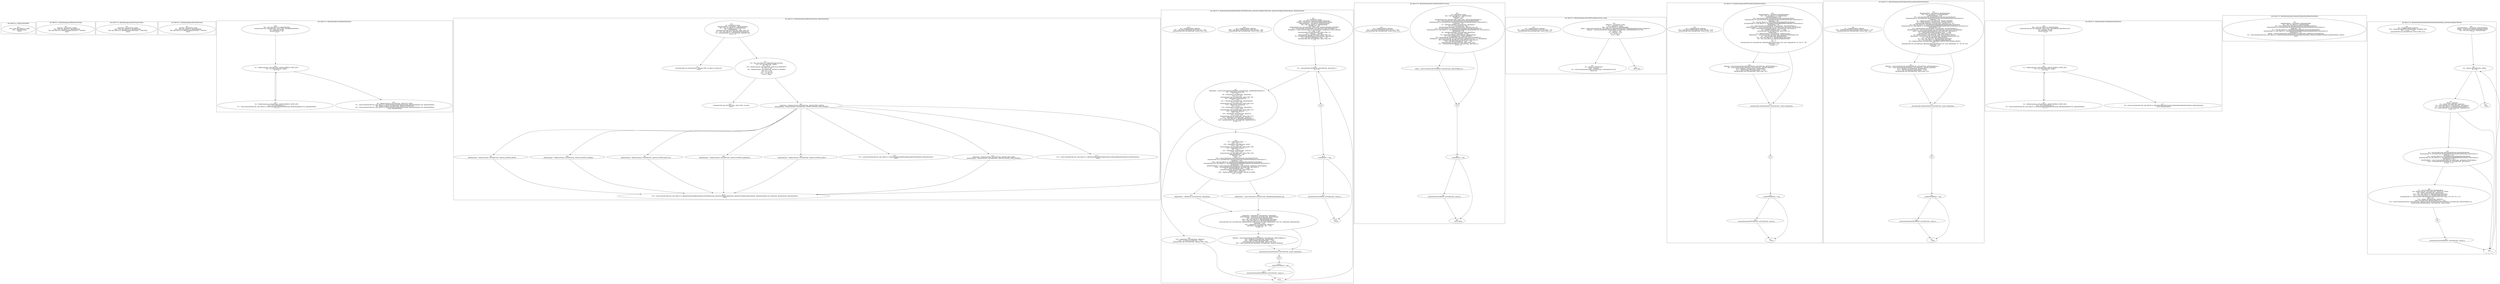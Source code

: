 digraph "31.ts" {
subgraph "cluster_@ts_files/31.ts: %dflt.[static]%dflt()" {
  label="@ts_files/31.ts: %dflt.[static]%dflt()";
  Node33200 [label="id:0
      this = this: @ts_files/31.ts: %dflt
      TAG = 'AlbumDataImpl'
      return"];
}
subgraph "cluster_@ts_files/31.ts: AlbumDataImpl.setBlackList(string[])" {
  label="@ts_files/31.ts: AlbumDataImpl.setBlackList(string[])";
  Node49070 [label="id:0
      blackList = parameter0: string[]
      this = this: @ts_files/31.ts: AlbumDataImpl
      this.<@ts_files/31.ts: AlbumDataImpl.blackList> = blackList
      return"];
}
subgraph "cluster_@ts_files/31.ts: AlbumDataImpl.setSelectType(number)" {
  label="@ts_files/31.ts: AlbumDataImpl.setSelectType(number)";
  Node48460 [label="id:0
      selectType = parameter0: number
      this = this: @ts_files/31.ts: AlbumDataImpl
      this.<@ts_files/31.ts: AlbumDataImpl.selectType> = selectType
      return"];
}
subgraph "cluster_@ts_files/31.ts: AlbumDataImpl.setDeviceId(string)" {
  label="@ts_files/31.ts: AlbumDataImpl.setDeviceId(string)";
  Node45990 [label="id:0
      deviceId = parameter0: string
      this = this: @ts_files/31.ts: AlbumDataImpl
      this.<@ts_files/31.ts: AlbumDataImpl.deviceId> = deviceId
      return"];
}
subgraph "cluster_@ts_files/31.ts: AlbumDataImpl.reloadAlbumItemData()" {
  label="@ts_files/31.ts: AlbumDataImpl.reloadAlbumItemData()";
  Node47440 [label="id:0
      this = this: @ts_files/31.ts: AlbumDataImpl
      instanceinvoke Log.<@%unk/%unk: .info()>(TAG, 'reloadAlbumItemData')
      %0 = newarray (any)[0]
      albumDataItems = %0
      i = 0"];
  Node47441 [label="id:1
      %1 = MediaConstants.<@%unk/%unk: .ALBUM_DEFAULT_SORT_LIST>
      %2 = %1.<@%unk/%unk: .length>
      if i < %2"];
  Node47442 [label="id:2
      %3 = MediaConstants.<@%unk/%unk: .ALBUM_DEFAULT_SORT_LIST>
      %4 = %3.<@%unk/%unk: .i>
      %5 = await instanceinvoke this.<@ts_files/31.ts: AlbumDataImpl.getAlbumItem(string, AlbumDataItem[])>(%4, albumDataItems)
      i = i + 1"];
  Node47443 [label="id:3
      %6 = MediaConstants.<@%unk/%unk: .ALBUM_ID_USER>
      %7 = await instanceinvoke this.<@ts_files/31.ts: AlbumDataImpl.getAlbumItem(string, AlbumDataItem[])>(%6, albumDataItems)
      %8 = MediaConstants.<@%unk/%unk: .ALBUM_ID_RECYCLE>
      %9 = await instanceinvoke this.<@ts_files/31.ts: AlbumDataImpl.getAlbumItem(string, AlbumDataItem[])>(%8, albumDataItems)
      return albumDataItems"];
  Node47440 -> Node47441;
  Node47441 -> Node47442;
  Node47441 -> Node47443;
  Node47442 -> Node47441;
}
subgraph "cluster_@ts_files/31.ts: AlbumDataImpl.getAlbumItem(string, AlbumDataItem[])" {
  label="@ts_files/31.ts: AlbumDataImpl.getAlbumItem(string, AlbumDataItem[])";
  Node62520 [label="id:0
      id = parameter0: string
      albumDataItems = parameter1: AlbumDataItem[]
      this = this: @ts_files/31.ts: AlbumDataImpl
      %0 = 'getAlbumItem: ' + id
      instanceinvoke Log.<@%unk/%unk: .info()>(TAG, %0)
      %1 = this.<@ts_files/31.ts: AlbumDataImpl.blackList>
      %2 = instanceinvoke %1.<@%unk/%unk: .indexOf()>(id)
      if %2 >= 0"];
  Node62521 [label="id:1
      instanceinvoke Log.<@%unk/%unk: .debug()>(TAG, 'no need as in black list')
      return"];
  Node62522 [label="id:2
      %3 = this.<@ts_files/31.ts: AlbumDataImpl.deviceId>
      %4 = %3.<@%unk/%unk: .length>
      %5 = %4 > 0
      %6 = MediaConstants.<@%unk/%unk: .ALBUM_ID_SNAPSHOT>
      %7 = id !== %6
      %8 = MediaConstants.<@%unk/%unk: .ALBUM_ID_CAMERA>
      %9 = id !== %8
      %10 = %7 && %9
      %11 = %5 && %10
      if %11 != false"];
  Node62523 [label="id:3
      instanceinvoke Log.<@%unk/%unk: .info()>(TAG, 'no need')
      return"];
  Node62524 [label="id:4
      albumType = MediaConstants.<@%unk/%unk: .ALBUM_TYPE_SYSTEM>
      albumSubType = MediaConstants.<@%unk/%unk: .ALBUM_SUBTYPE_USER_GENERIC>"];
  Node62525 [label="id:5
      albumSubType = MediaConstants.<@%unk/%unk: .ALBUM_SUBTYPE_FAVOR>"];
  Node62526 [label="id:6
      albumSubType = MediaConstants.<@%unk/%unk: .ALBUM_SUBTYPE_CAMERA>"];
  Node62527 [label="id:7
      albumSubType = MediaConstants.<@%unk/%unk: .ALBUM_SUBTYPE_RECYCLE>"];
  Node62528 [label="id:8
      albumSubType = MediaConstants.<@%unk/%unk: .ALBUM_SUBTYPE_SNAPSHOT>"];
  Node62529 [label="id:9
      albumSubType = MediaConstants.<@%unk/%unk: .ALBUM_SUBTYPE_VIDEO>"];
  Node625210 [label="id:10
      %12 = await instanceinvoke this.<@ts_files/31.ts: AlbumDataImpl.getAllPhotoAlbum(AlbumDataItem[])>(albumDataItems)
      return"];
  Node625211 [label="id:11
      albumType = MediaConstants.<@%unk/%unk: .ALBUM_TYPE_USER>
      albumSubType = MediaConstants.<@%unk/%unk: .ALBUM_SUBTYPE_USER_GENERIC>"];
  Node625212 [label="id:12
      %13 = await instanceinvoke this.<@ts_files/31.ts: AlbumDataImpl.getMovingPhotoAbstractAlbum(AlbumDataItem[])>(albumDataItems)
      return"];
  Node625213 [label="id:13
      %14 = await instanceinvoke this.<@ts_files/31.ts: AlbumDataImpl.getAlbumItemByUserFileMgr(string, photoAccessHelper.AlbumType, photoAccessHelper.AlbumSubtype, AlbumDataItem[])>(id, albumType, albumSubType, albumDataItems)
      return"];
  Node62520 -> Node62521;
  Node62520 -> Node62522;
  Node62522 -> Node62523;
  Node62522 -> Node62524;
  Node62524 -> Node62525;
  Node62524 -> Node62526;
  Node62524 -> Node62527;
  Node62524 -> Node62528;
  Node62524 -> Node62529;
  Node62524 -> Node625210;
  Node62524 -> Node625211;
  Node62524 -> Node625212;
  Node62524 -> Node625213;
  Node62525 -> Node625213;
  Node62526 -> Node625213;
  Node62527 -> Node625213;
  Node62528 -> Node625213;
  Node62529 -> Node625213;
  Node625211 -> Node625213;
}
subgraph "cluster_@ts_files/31.ts: AlbumDataImpl.getAlbumItemByUserFileMgr(string, photoAccessHelper.AlbumType, photoAccessHelper.AlbumSubtype, AlbumDataItem[])" {
  label="@ts_files/31.ts: AlbumDataImpl.getAlbumItemByUserFileMgr(string, photoAccessHelper.AlbumType, photoAccessHelper.AlbumSubtype, AlbumDataItem[])";
  Node134480 [label="id:0
      id = parameter0: string
      type = parameter1: photoAccessHelper.AlbumType
      subType = parameter2: photoAccessHelper.AlbumSubtype
      albumDataItems = parameter3: AlbumDataItem[]
      this = this: @ts_files/31.ts: AlbumDataImpl
      fetchResult = null
      instanceinvoke Log.<@%unk/%unk: .info()>(TAG, 'getAlbumItemByUserFileMgr')
      %0 = instanceinvoke userFileModel.<@%unk/%unk: .getUserFileMgr()>()
      fetchResult = await instanceinvoke %0.<@%unk/%unk: .getAlbums()>(type, subType)
      %1 = 'type:' + type
      instanceinvoke Log.<@%unk/%unk: .info()>(TAG, %1)
      %2 = 'subType:' + subType
      instanceinvoke Log.<@%unk/%unk: .info()>(TAG, %2)
      %3 = instanceinvoke fetchResult.<@%unk/%unk: .getCount()>()
      %4 = 'get Album fetchResult, count: ' + %3
      instanceinvoke Log.<@%unk/%unk: .info()>(TAG, %4)
      i = 0"];
  Node134481 [label="id:1
      %5 = instanceinvoke fetchResult.<@%unk/%unk: .getCount()>()
      if i < %5"];
  Node134482 [label="id:2
      albumAsset = await instanceinvoke fetchResult.<@%unk/%unk: .getObjectByPosition()>(i)
      %6 = 'albumAsset albumType: ' + i
      %7 = %6 + '---'
      %8 = albumAsset.<@%unk/%unk: .albumType>
      %9 = %7 + %8
      instanceinvoke Log.<@%unk/%unk: .info()>(TAG, %9)
      %10 = 'albumAsset albumSubType: ' + i
      %11 = %10 + '---'
      %12 = albumAsset.<@%unk/%unk: .albumSubtype>
      %13 = %11 + %12
      instanceinvoke Log.<@%unk/%unk: .info()>(TAG, %13)
      %14 = 'albumAsset albumName: ' + i
      %15 = %14 + '---'
      %16 = albumAsset.<@%unk/%unk: .albumName>
      %17 = %15 + %16
      instanceinvoke Log.<@%unk/%unk: .info()>(TAG, %17)
      %18 = 'albumAsset albumUri: ' + i
      %19 = %18 + '---'
      %20 = albumAsset.<@%unk/%unk: .albumUri>
      %21 = %19 + %20
      instanceinvoke Log.<@%unk/%unk: .info()>(TAG, %21)
      %22 = albumAsset.<@%unk/%unk: .albumUri>
      %23 = this.<@ts_files/31.ts: AlbumDataImpl.blackList>
      %24 = instanceinvoke %23.<@%unk/%unk: .indexOf()>(%22)
      if %24 >= 0"];
  Node134483 [label="id:3
      %25 = albumAsset.<@%unk/%unk: .albumUri>
      %26 = 'no need as in black list:' + %25
      instanceinvoke Log.<@%unk/%unk: .debug()>(TAG, %26)"];
  Node134484 [label="id:4
      %27 = 'albumAsset count: ' + i
      %28 = %27 + '---'
      %29 = albumAsset.<@%unk/%unk: .count>
      %30 = %28 + %29
      instanceinvoke Log.<@%unk/%unk: .info()>(TAG, %30)
      %31 = 'albumAsset coverUri: ' + i
      %32 = %31 + '---'
      %33 = albumAsset.<@%unk/%unk: .coverUri>
      %34 = %32 + %33
      instanceinvoke Log.<@%unk/%unk: .info()>(TAG, %34)
      photoFetchResult = null
      fileAsset = null
      count = 0
      %35 = new @%unk/%unk: dataSharePredicates.DataSharePredicates
      instanceinvoke %35.<@%unk/%unk: dataSharePredicates.DataSharePredicates.constructor()>()
      predicates = %35
      %36 = new @ts_files/31.ts: %AC$AlbumDataImpl$getAlbumItemByUserFileMgr$0
      instanceinvoke %36.<@ts_files/31.ts: %AC$AlbumDataImpl$getAlbumItemByUserFileMgr$0.constructor()>()
      fetchOptions = %36
      photoFetchResult = await instanceinvoke albumAsset.<@%unk/%unk: .getAssets()>(fetchOptions)
      count = instanceinvoke photoFetchResult.<@%unk/%unk: .getCount()>()
      %37 = 'photoFetchResult count: ' + count
      instanceinvoke Log.<@%unk/%unk: .info()>(TAG, %37)
      displayName = 'unknown'
      %38 = MediaConstants.<@%unk/%unk: .ALBUM_ID_USER>
      if id === %38"];
  Node134485 [label="id:5
      displayName = albumAsset.<@%unk/%unk: .albumName>"];
  Node134486 [label="id:6
      displayName = await staticinvoke <@%unk/%unk: .getAlbumDisplayName()>(id)"];
  Node134487 [label="id:7
      albumType = albumAsset.<@%unk/%unk: .albumType>
      albumSubType = albumAsset.<@%unk/%unk: .albumSubtype>
      %39 = new @%unk/%unk: AlbumDataItem
      %40 = this.<@ts_files/31.ts: AlbumDataImpl.selectType>
      %41 = this.<@ts_files/31.ts: AlbumDataImpl.deviceId>
      instanceinvoke %39.<@%unk/%unk: AlbumDataItem.constructor()>(id, count, displayName, %40, %41, albumType, albumSubType)
      albumItem = %39
      %42 = albumAsset.<@%unk/%unk: .albumUri>
      albumItem.<@%unk/%unk: .uri> = %42
      if count > 0"];
  Node134488 [label="id:8
      fileAsset = await instanceinvoke photoFetchResult.<@%unk/%unk: .getFirstObject()>()
      %43 = fileAsset.<@%unk/%unk: .displayName>
      %44 = 'getFirstObject file displayName: ' + %43
      instanceinvoke Log.<@%unk/%unk: .info()>(TAG, %44)
      %45 = await instanceinvoke albumItem.<@%unk/%unk: .update()>(fileAsset)"];
  Node134489 [label="id:9
      instanceinvoke albumDataItems.<@%unk/%unk: .push()>(albumItem)"];
  Node1344810 [label="id:10"];
  Node1344811 [label="id:11
      err = caughtexception: unknown
      %46 = 'get Album getPhotoAssets failed with err: ' + err
      instanceinvoke Log.<@%unk/%unk: .error()>(TAG, %46)"];
  Node1344812 [label="id:12
      if photoFetchResult != null"];
  Node1344813 [label="id:13
      instanceinvoke photoFetchResult.<@%unk/%unk: .close()>()"];
  Node1344814 [label="id:14"];
  Node1344815 [label="id:15
      err = caughtexception: unknown
      %47 = 'get Album fetchResult failed with err: ' + err
      instanceinvoke Log.<@%unk/%unk: .error()>(TAG, %47)"];
  Node1344816 [label="id:16
      if fetchResult != null"];
  Node1344817 [label="id:17
      instanceinvoke fetchResult.<@%unk/%unk: .close()>()"];
  Node1344818 [label="id:18
      return"];
  Node1344819 [label="id:19
      i = i + 1"];
  Node134480 -> Node134481;
  Node134481 -> Node134482;
  Node134481 -> Node1344814;
  Node134482 -> Node134483;
  Node134482 -> Node134484;
  Node134483 -> Node1344819;
  Node134484 -> Node134485;
  Node134484 -> Node134486;
  Node134485 -> Node134487;
  Node134486 -> Node134487;
  Node134487 -> Node134488;
  Node134487 -> Node134489;
  Node134488 -> Node134489;
  Node134489 -> Node1344810;
  Node1344810 -> Node1344812;
  Node1344812 -> Node1344813;
  Node1344812 -> Node1344819;
  Node1344813 -> Node1344819;
  Node1344814 -> Node1344816;
  Node1344816 -> Node1344817;
  Node1344816 -> Node1344818;
  Node1344817 -> Node1344818;
  Node1344819 -> Node134481;
}
subgraph "cluster_@ts_files/31.ts: AlbumDataImpl.getUserAlbumItemByUri(string)" {
  label="@ts_files/31.ts: AlbumDataImpl.getUserAlbumItemByUri(string)";
  Node56240 [label="id:0
      uri = parameter0: string
      this = this: @ts_files/31.ts: AlbumDataImpl
      fetchResult = null
      album = null
      instanceinvoke Log.<@%unk/%unk: .info()>(TAG, 'getUserAlbumItemByUri')
      %0 = new @%unk/%unk: dataSharePredicates.DataSharePredicates
      instanceinvoke %0.<@%unk/%unk: dataSharePredicates.DataSharePredicates.constructor()>()
      predicates = %0
      %1 = photoAccessHelper.<@%unk/%unk: .AlbumKeys>
      %2 = %1.<@%unk/%unk: .URI>
      instanceinvoke predicates.<@%unk/%unk: .equalTo()>(%2, uri)
      %3 = new @ts_files/31.ts: %AC$AlbumDataImpl$getUserAlbumItemByUri$1
      instanceinvoke %3.<@ts_files/31.ts: %AC$AlbumDataImpl$getUserAlbumItemByUri$1.constructor()>()
      fetchOptions = %3
      %4 = photoAccessHelper.<@%unk/%unk: .AlbumType>
      %5 = %4.<@%unk/%unk: .USER>
      %6 = photoAccessHelper.<@%unk/%unk: .AlbumSubtype>
      %7 = %6.<@%unk/%unk: .USER_GENERIC>
      %8 = instanceinvoke userFileModel.<@%unk/%unk: .getUserFileMgr()>()
      fetchResult = await instanceinvoke %8.<@%unk/%unk: .getAlbums()>(%5, %7, fetchOptions)
      %9 = instanceinvoke fetchResult.<@%unk/%unk: .getCount()>()
      %10 = 'get Album fetchResult, count: ' + %9
      instanceinvoke Log.<@%unk/%unk: .info()>(TAG, %10)
      %11 = instanceinvoke fetchResult.<@%unk/%unk: .getCount()>()
      if %11 > 0"];
  Node56241 [label="id:1
      album = await instanceinvoke fetchResult.<@%unk/%unk: .getFirstObject()>()"];
  Node56242 [label="id:2"];
  Node56243 [label="id:3
      err = caughtexception: unknown
      %12 = 'get Album fetchResult failed with err: ' + err
      instanceinvoke Log.<@%unk/%unk: .error()>(TAG, %12)"];
  Node56244 [label="id:4
      if fetchResult != null"];
  Node56245 [label="id:5
      instanceinvoke fetchResult.<@%unk/%unk: .close()>()"];
  Node56246 [label="id:6
      return album"];
  Node56240 -> Node56241;
  Node56240 -> Node56242;
  Node56241 -> Node56242;
  Node56242 -> Node56244;
  Node56244 -> Node56245;
  Node56244 -> Node56246;
  Node56245 -> Node56246;
}
subgraph "cluster_@ts_files/31.ts: AlbumDataImpl.removeFileFromAlbum(string, string)" {
  label="@ts_files/31.ts: AlbumDataImpl.removeFileFromAlbum(string, string)";
  Node61800 [label="id:0
      albumUri = parameter0: string
      uri = parameter1: string
      this = this: @ts_files/31.ts: AlbumDataImpl
      album = await instanceinvoke this.<@ts_files/31.ts: AlbumDataImpl.getUserAlbumItemByUri(string)>(albumUri)
      fileAsset = await instanceinvoke userFileModel.<@%unk/%unk: .getMediaItemByUri()>(uri)
      %0 = album != null
      %1 = fileAsset != null
      %2 = %0 && %1
      if %2 != false"];
  Node61801 [label="id:1
      %3 = newarray (unknown)[1]
      %3[0] = fileAsset
      %4 = await instanceinvoke album.<@%unk/%unk: .removeAssets()>(%3)
      return true"];
  Node61802 [label="id:2
      err = caughtexception: unknown
      %5 = 'album removePhotoAssets failed with error: ' + err
      instanceinvoke Log.<@%unk/%unk: .error()>(TAG, %5)"];
  Node61803 [label="id:3
      return false"];
  Node61800 -> Node61801;
  Node61800 -> Node61803;
}
subgraph "cluster_@ts_files/31.ts: AlbumDataImpl.getAllPhotoAlbum(AlbumDataItem[])" {
  label="@ts_files/31.ts: AlbumDataImpl.getAllPhotoAlbum(AlbumDataItem[])";
  Node59170 [label="id:0
      albumDataItems = parameter0: AlbumDataItem[]
      this = this: @ts_files/31.ts: AlbumDataImpl
      photoFetchResult = null
      %0 = new @%unk/%unk: dataSharePredicates.DataSharePredicates
      instanceinvoke %0.<@%unk/%unk: dataSharePredicates.DataSharePredicates.constructor()>()
      predicates = %0
      %1 = new @ts_files/31.ts: %AC$AlbumDataImpl$getAllPhotoAlbum$2
      instanceinvoke %1.<@ts_files/31.ts: %AC$AlbumDataImpl$getAllPhotoAlbum$2.constructor()>()
      fetchOptions = %1
      %2 = instanceinvoke userFileModel.<@%unk/%unk: .getUserFileMgr()>()
      photoFetchResult = await instanceinvoke %2.<@%unk/%unk: .getAssets()>(fetchOptions)
      count = instanceinvoke photoFetchResult.<@%unk/%unk: .getCount()>()
      %3 = 'getAllPhotoAlbum count: ' + count
      instanceinvoke Log.<@%unk/%unk: .info()>(TAG, %3)
      displayName = ''
      id = MediaConstants.<@%unk/%unk: .ALBUM_ID_ALL>
      displayName = await staticinvoke <@%unk/%unk: .getAlbumDisplayName()>(id)
      %4 = new @%unk/%unk: AlbumDataItem
      %5 = this.<@ts_files/31.ts: AlbumDataImpl.selectType>
      %6 = this.<@ts_files/31.ts: AlbumDataImpl.deviceId>
      %7 = -1
      %8 = -1
      instanceinvoke %4.<@%unk/%unk: AlbumDataItem.constructor()>(id, count, displayName, %5, %6, %7, %8)
      albumItem = %4
      if count > 0"];
  Node59171 [label="id:1
      fileAsset = await instanceinvoke photoFetchResult.<@%unk/%unk: .getFirstObject()>()
      %9 = await instanceinvoke albumItem.<@%unk/%unk: .update()>(fileAsset)
      %10 = fileAsset.<@%unk/%unk: .displayName>
      %11 = 'getFirstObject file displayName: ' + %10
      instanceinvoke Log.<@%unk/%unk: .info()>(TAG, %11)"];
  Node59172 [label="id:2
      instanceinvoke albumDataItems.<@%unk/%unk: .push()>(albumItem)"];
  Node59173 [label="id:3"];
  Node59174 [label="id:4
      err = caughtexception: unknown
      %12 = 'get Album getPhotoAssets failed with err: ' + err
      instanceinvoke Log.<@%unk/%unk: .error()>(TAG, %12)"];
  Node59175 [label="id:5
      if photoFetchResult != null"];
  Node59176 [label="id:6
      instanceinvoke photoFetchResult.<@%unk/%unk: .close()>()"];
  Node59177 [label="id:7
      return"];
  Node59170 -> Node59171;
  Node59170 -> Node59172;
  Node59171 -> Node59172;
  Node59172 -> Node59173;
  Node59173 -> Node59175;
  Node59175 -> Node59176;
  Node59175 -> Node59177;
  Node59176 -> Node59177;
}
subgraph "cluster_@ts_files/31.ts: AlbumDataImpl.getMovingPhotoAbstractAlbum(AlbumDataItem[])" {
  label="@ts_files/31.ts: AlbumDataImpl.getMovingPhotoAbstractAlbum(AlbumDataItem[])";
  Node70800 [label="id:0
      albumDataItems = parameter0: AlbumDataItem[]
      this = this: @ts_files/31.ts: AlbumDataImpl
      photoFetchResult = null
      %0 = new @%unk/%unk: dataSharePredicates.DataSharePredicates
      instanceinvoke %0.<@%unk/%unk: dataSharePredicates.DataSharePredicates.constructor()>()
      predicates = %0
      %1 = MediaConstants.<@%unk/%unk: .PHOTO_SUBTYPE>
      %2 = MediaConstants.<@%unk/%unk: .MOVING_PHOTO>
      instanceinvoke predicates.<@%unk/%unk: .equalTo()>(%1, %2)
      %3 = new @ts_files/31.ts: %AC$AlbumDataImpl$getMovingPhotoAbstractAlbum$3
      instanceinvoke %3.<@ts_files/31.ts: %AC$AlbumDataImpl$getMovingPhotoAbstractAlbum$3.constructor()>()
      fetchOptions = %3
      %4 = instanceinvoke userFileModel.<@%unk/%unk: .getUserFileMgr()>()
      photoFetchResult = await instanceinvoke %4.<@%unk/%unk: .getAssets()>(fetchOptions)
      count = instanceinvoke photoFetchResult.<@%unk/%unk: .getCount()>()
      %5 = 'getMovingPhotoAbstractAlbum count: ' + count
      instanceinvoke Log.<@%unk/%unk: .info()>(TAG, %5)
      id = MediaConstants.<@%unk/%unk: .ALBUM_ID_MOVING_PHOTO>
      albumName = await staticinvoke <@%unk/%unk: .getAlbumDisplayName()>(id)
      %6 = new @%unk/%unk: AlbumDataItem
      %7 = this.<@ts_files/31.ts: AlbumDataImpl.selectType>
      %8 = this.<@ts_files/31.ts: AlbumDataImpl.deviceId>
      %9 = MediaConstants.<@%unk/%unk: .ABSTRACT_ALBUM_TYPE_MOVING_PHOTO>
      %10 = -1
      instanceinvoke %6.<@%unk/%unk: AlbumDataItem.constructor()>(id, count, albumName, %7, %8, %9, %10)
      albumItem = %6
      if count > 0"];
  Node70801 [label="id:1
      fileAsset = await instanceinvoke photoFetchResult.<@%unk/%unk: .getFirstObject()>()
      %11 = await instanceinvoke albumItem.<@%unk/%unk: .update()>(fileAsset)
      %12 = fileAsset.<@%unk/%unk: .displayName>
      %13 = 'first moving photo displayName: ' + %12
      instanceinvoke Log.<@%unk/%unk: .info()>(TAG, %13)"];
  Node70802 [label="id:2
      instanceinvoke albumDataItems.<@%unk/%unk: .push()>(albumItem)"];
  Node70803 [label="id:3"];
  Node70804 [label="id:4
      err = caughtexception: unknown
      %14 = 'getMovingPhotoAbstractAlbum failed with err: ' + err
      instanceinvoke Log.<@%unk/%unk: .error()>(TAG, %14)"];
  Node70805 [label="id:5
      if photoFetchResult != null"];
  Node70806 [label="id:6
      instanceinvoke photoFetchResult.<@%unk/%unk: .close()>()"];
  Node70807 [label="id:7
      return"];
  Node70800 -> Node70801;
  Node70800 -> Node70802;
  Node70801 -> Node70802;
  Node70802 -> Node70803;
  Node70803 -> Node70805;
  Node70805 -> Node70806;
  Node70805 -> Node70807;
  Node70806 -> Node70807;
}
subgraph "cluster_@ts_files/31.ts: AlbumDataImpl.reloadAlbumListItemData()" {
  label="@ts_files/31.ts: AlbumDataImpl.reloadAlbumListItemData()";
  Node51560 [label="id:0
      this = this: @ts_files/31.ts: AlbumDataImpl
      instanceinvoke Log.<@%unk/%unk: .info()>(TAG, 'reloadAlbumListItemData start')
      %0 = newarray (any)[0]
      albumDataItems = %0
      i = 0"];
  Node51561 [label="id:1
      %1 = MediaConstants.<@%unk/%unk: .ALBUM_DEFAULT_SORT_LIST>
      %2 = %1.<@%unk/%unk: .length>
      if i < %2"];
  Node51562 [label="id:2
      %3 = MediaConstants.<@%unk/%unk: .ALBUM_DEFAULT_SORT_LIST>
      %4 = %3.<@%unk/%unk: .i>
      %5 = await instanceinvoke this.<@ts_files/31.ts: AlbumDataImpl.getAlbumItem(string, AlbumDataItem[])>(%4, albumDataItems)
      i = i + 1"];
  Node51563 [label="id:3
      %6 = await instanceinvoke this.<@ts_files/31.ts: AlbumDataImpl.getCommonListAlbumItem(AlbumDataItem[])>(albumDataItems)
      return albumDataItems"];
  Node51560 -> Node51561;
  Node51561 -> Node51562;
  Node51561 -> Node51563;
  Node51562 -> Node51561;
}
subgraph "cluster_@ts_files/31.ts: AlbumDataImpl.getCommonListAlbumItem(AlbumDataItem[])" {
  label="@ts_files/31.ts: AlbumDataImpl.getCommonListAlbumItem(AlbumDataItem[])";
  Node65420 [label="id:0
      albumDataItems = parameter0: AlbumDataItem[]
      this = this: @ts_files/31.ts: AlbumDataImpl
      %0 = new @%unk/%unk: dataSharePredicates.DataSharePredicates
      instanceinvoke %0.<@%unk/%unk: dataSharePredicates.DataSharePredicates.constructor()>()
      predicates = %0
      %1 = new @ts_files/31.ts: %AC$AlbumDataImpl$getCommonListAlbumItem$4
      instanceinvoke %1.<@ts_files/31.ts: %AC$AlbumDataImpl$getCommonListAlbumItem$4.constructor()>()
      fetchOptions = %1
      albums = await instanceinvoke userFileModel.<@%unk/%unk: .getAlbums()>(fetchOptions)
      %2 = await instanceinvoke this.<@ts_files/31.ts: AlbumDataImpl.getAlbumDataItem(AlbumDataItem[], photoAccessHelper.Album[])>(albumDataItems, albums)
      return"];
}
subgraph "cluster_@ts_files/31.ts: AlbumDataImpl.getAlbumDataItem(AlbumDataItem[], photoAccessHelper.Album[])" {
  label="@ts_files/31.ts: AlbumDataImpl.getAlbumDataItem(AlbumDataItem[], photoAccessHelper.Album[])";
  Node84500 [label="id:0
      albumDataItems = parameter0: AlbumDataItem[]
      albums = parameter1: photoAccessHelper.Album[]
      this = this: @ts_files/31.ts: AlbumDataImpl
      i = 0"];
  Node84501 [label="id:1
      %0 = albums.<@%unk/%unk: .length>
      if i < %0"];
  Node84502 [label="id:2
      album = albums[i]
      %1 = album.<@%unk/%unk: .albumUri>
      %2 = instanceinvoke %1.<@%unk/%unk: .toString()>()
      %3 = this.<@ts_files/31.ts: AlbumDataImpl.blackList>
      %4 = instanceinvoke %3.<@%unk/%unk: .indexOf()>(%2)
      if %4 >= 0"];
  Node84503 [label="id:3
      %5 = new @%unk/%unk: dataSharePredicates.DataSharePredicates
      instanceinvoke %5.<@%unk/%unk: dataSharePredicates.DataSharePredicates.constructor()>()
      predicates = %5
      %6 = new @ts_files/31.ts: %AC$AlbumDataImpl$getAlbumDataItem$5
      instanceinvoke %6.<@ts_files/31.ts: %AC$AlbumDataImpl$getAlbumDataItem$5.constructor()>()
      fetchOptions = %6
      fetchFileResult = await instanceinvoke album.<@%unk/%unk: .getAssets()>(fetchOptions)
      count = instanceinvoke fetchFileResult.<@%unk/%unk: .getCount()>()
      if count === 0"];
  Node84504 [label="id:4
      %7 = new @%unk/%unk: AlbumDataItem
      %8 = MediaConstants.<@%unk/%unk: .ALBUM_ID_USER>
      %9 = album.<@%unk/%unk: .albumName>
      %10 = this.<@ts_files/31.ts: AlbumDataImpl.selectType>
      %11 = this.<@ts_files/31.ts: AlbumDataImpl.deviceId>
      instanceinvoke %7.<@%unk/%unk: AlbumDataItem.constructor()>(%8, count, %9, %10, %11, 0, 0)
      item = %7
      %12 = album.<@%unk/%unk: .albumUri>
      item.<@%unk/%unk: AlbumDataItem.uri> = %12
      %13 = await instanceinvoke item.<@%unk/%unk: .update()>(await instanceinvoke fetchFileResult.<@%unk/%unk: .getFirstObject()>())
      instanceinvoke albumDataItems.<@%unk/%unk: .push()>(item)"];
  Node84505 [label="id:5"];
  Node84506 [label="id:6
      err = caughtexception: unknown
      %14 = instanceinvoke JSON.<@%unk/%unk: .stringify()>(err)
      %15 = 'on err: ' + %14
      instanceinvoke Log.<@%unk/%unk: .error()>(TAG, %15)"];
  Node84507 [label="id:7
      instanceinvoke fetchFileResult.<@%unk/%unk: .close()>()"];
  Node84508 [label="id:8
      return"];
  Node84509 [label="id:9
      i = i + 1"];
  Node84500 -> Node84501;
  Node84501 -> Node84502;
  Node84501 -> Node84508;
  Node84502 -> Node84509;
  Node84502 -> Node84503;
  Node84503 -> Node84509;
  Node84503 -> Node84504;
  Node84504 -> Node84505;
  Node84505 -> Node84507;
  Node84507 -> Node84509;
  Node84509 -> Node84501;
}
}
